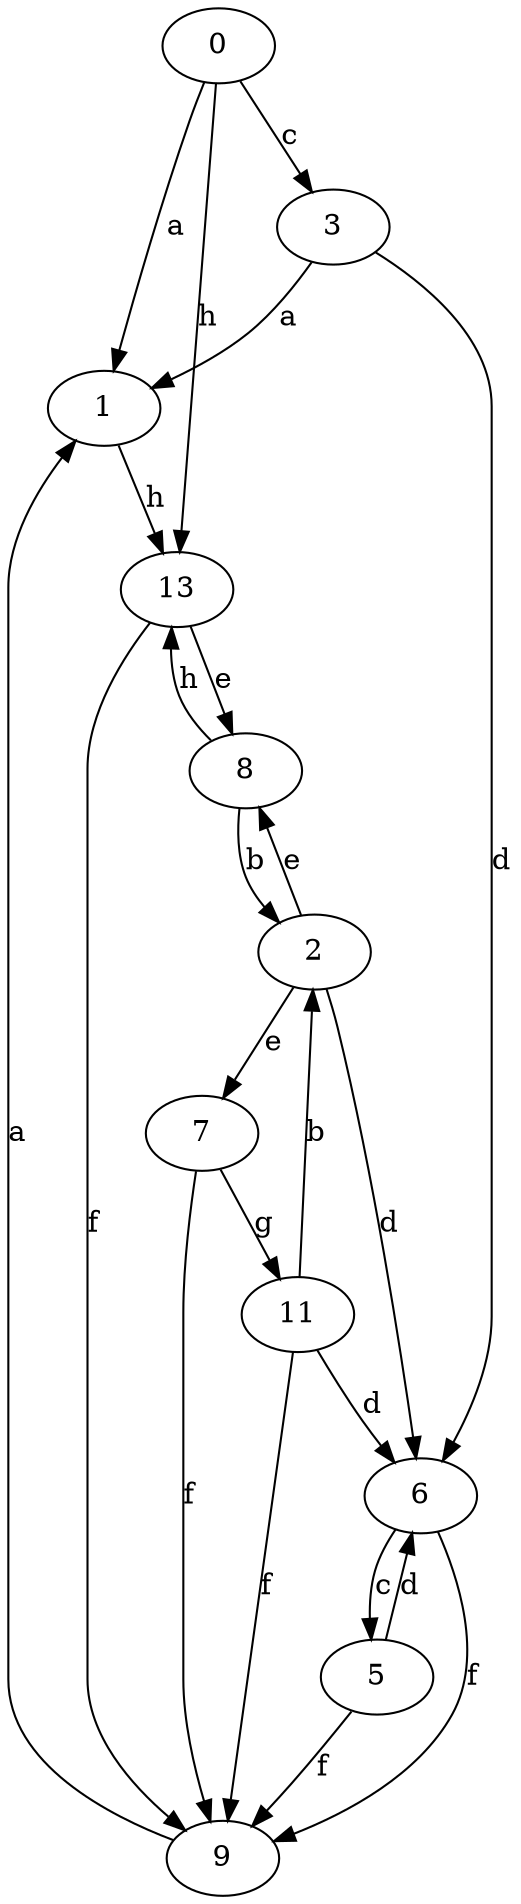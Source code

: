 strict digraph  {
0;
1;
2;
3;
5;
6;
7;
8;
9;
11;
13;
0 -> 1  [label=a];
0 -> 3  [label=c];
0 -> 13  [label=h];
1 -> 13  [label=h];
2 -> 6  [label=d];
2 -> 7  [label=e];
2 -> 8  [label=e];
3 -> 1  [label=a];
3 -> 6  [label=d];
5 -> 6  [label=d];
5 -> 9  [label=f];
6 -> 5  [label=c];
6 -> 9  [label=f];
7 -> 9  [label=f];
7 -> 11  [label=g];
8 -> 2  [label=b];
8 -> 13  [label=h];
9 -> 1  [label=a];
11 -> 2  [label=b];
11 -> 6  [label=d];
11 -> 9  [label=f];
13 -> 8  [label=e];
13 -> 9  [label=f];
}
